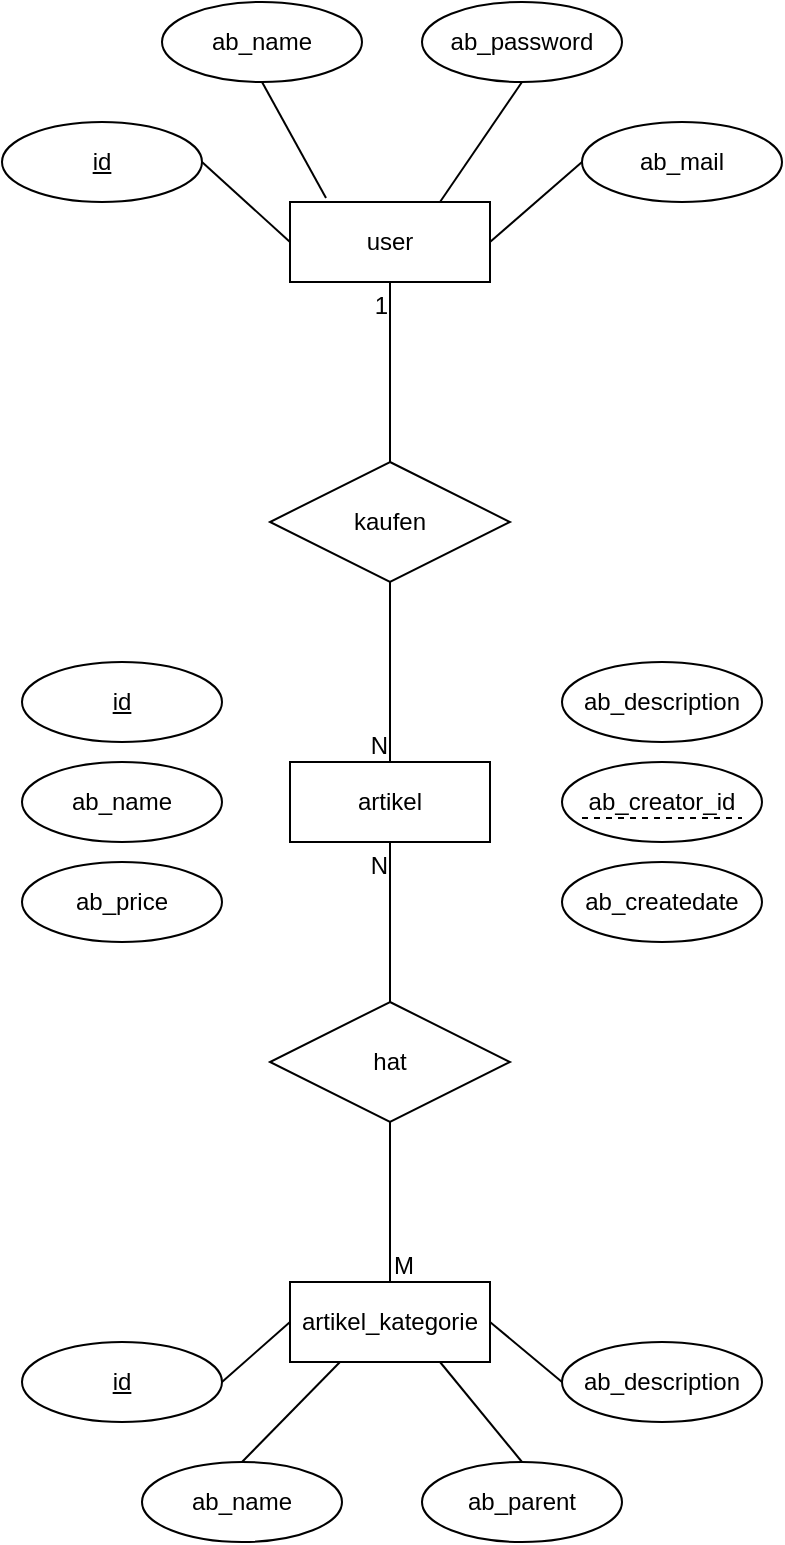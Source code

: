 <mxfile version="21.0.8" type="device"><diagram name="Seite-1" id="ZV3nzIBziyH_flWWY8eC"><mxGraphModel dx="1674" dy="726" grid="1" gridSize="10" guides="1" tooltips="1" connect="1" arrows="1" fold="1" page="1" pageScale="1" pageWidth="827" pageHeight="1169" math="0" shadow="0"><root><mxCell id="0"/><mxCell id="1" parent="0"/><mxCell id="EFklvMlEAQQdZlzFkGEN-4" value="user" style="whiteSpace=wrap;html=1;align=center;" vertex="1" parent="1"><mxGeometry x="364" y="190" width="100" height="40" as="geometry"/></mxCell><mxCell id="EFklvMlEAQQdZlzFkGEN-5" value="artikel" style="whiteSpace=wrap;html=1;align=center;" vertex="1" parent="1"><mxGeometry x="364" y="470" width="100" height="40" as="geometry"/></mxCell><mxCell id="EFklvMlEAQQdZlzFkGEN-6" value="artikel_kategorie" style="whiteSpace=wrap;html=1;align=center;" vertex="1" parent="1"><mxGeometry x="364" y="730" width="100" height="40" as="geometry"/></mxCell><mxCell id="EFklvMlEAQQdZlzFkGEN-7" value="&lt;u&gt;id&lt;/u&gt;" style="ellipse;whiteSpace=wrap;html=1;align=center;" vertex="1" parent="1"><mxGeometry x="220" y="150" width="100" height="40" as="geometry"/></mxCell><mxCell id="EFklvMlEAQQdZlzFkGEN-8" value="ab_name" style="ellipse;whiteSpace=wrap;html=1;align=center;" vertex="1" parent="1"><mxGeometry x="300" y="90" width="100" height="40" as="geometry"/></mxCell><mxCell id="EFklvMlEAQQdZlzFkGEN-9" value="ab_password" style="ellipse;whiteSpace=wrap;html=1;align=center;" vertex="1" parent="1"><mxGeometry x="430" y="90" width="100" height="40" as="geometry"/></mxCell><mxCell id="EFklvMlEAQQdZlzFkGEN-10" value="ab_mail" style="ellipse;whiteSpace=wrap;html=1;align=center;" vertex="1" parent="1"><mxGeometry x="510" y="150" width="100" height="40" as="geometry"/></mxCell><mxCell id="EFklvMlEAQQdZlzFkGEN-13" value="" style="endArrow=none;html=1;rounded=0;exitX=1;exitY=0.5;exitDx=0;exitDy=0;entryX=0;entryY=0.5;entryDx=0;entryDy=0;" edge="1" parent="1" source="EFklvMlEAQQdZlzFkGEN-7" target="EFklvMlEAQQdZlzFkGEN-4"><mxGeometry relative="1" as="geometry"><mxPoint x="330" y="370" as="sourcePoint"/><mxPoint x="350" y="160" as="targetPoint"/></mxGeometry></mxCell><mxCell id="EFklvMlEAQQdZlzFkGEN-14" value="" style="endArrow=none;html=1;rounded=0;exitX=0;exitY=0.5;exitDx=0;exitDy=0;entryX=1;entryY=0.5;entryDx=0;entryDy=0;" edge="1" parent="1" source="EFklvMlEAQQdZlzFkGEN-10" target="EFklvMlEAQQdZlzFkGEN-4"><mxGeometry relative="1" as="geometry"><mxPoint x="330" y="370" as="sourcePoint"/><mxPoint x="490" y="370" as="targetPoint"/></mxGeometry></mxCell><mxCell id="EFklvMlEAQQdZlzFkGEN-15" value="" style="endArrow=none;html=1;rounded=0;exitX=0.5;exitY=1;exitDx=0;exitDy=0;entryX=0.18;entryY=-0.05;entryDx=0;entryDy=0;entryPerimeter=0;" edge="1" parent="1" source="EFklvMlEAQQdZlzFkGEN-8" target="EFklvMlEAQQdZlzFkGEN-4"><mxGeometry relative="1" as="geometry"><mxPoint x="310" y="370" as="sourcePoint"/><mxPoint x="470" y="370" as="targetPoint"/></mxGeometry></mxCell><mxCell id="EFklvMlEAQQdZlzFkGEN-16" value="" style="endArrow=none;html=1;rounded=0;exitX=0.5;exitY=1;exitDx=0;exitDy=0;entryX=0.75;entryY=0;entryDx=0;entryDy=0;" edge="1" parent="1" source="EFklvMlEAQQdZlzFkGEN-9" target="EFklvMlEAQQdZlzFkGEN-4"><mxGeometry relative="1" as="geometry"><mxPoint x="430" y="160" as="sourcePoint"/><mxPoint x="590" y="160" as="targetPoint"/></mxGeometry></mxCell><mxCell id="EFklvMlEAQQdZlzFkGEN-17" value="kaufen" style="shape=rhombus;perimeter=rhombusPerimeter;whiteSpace=wrap;html=1;align=center;" vertex="1" parent="1"><mxGeometry x="354" y="320" width="120" height="60" as="geometry"/></mxCell><mxCell id="EFklvMlEAQQdZlzFkGEN-20" value="" style="endArrow=none;html=1;rounded=0;entryX=0.5;entryY=1;entryDx=0;entryDy=0;exitX=0.5;exitY=0;exitDx=0;exitDy=0;" edge="1" parent="1" source="EFklvMlEAQQdZlzFkGEN-17" target="EFklvMlEAQQdZlzFkGEN-4"><mxGeometry relative="1" as="geometry"><mxPoint x="310" y="380" as="sourcePoint"/><mxPoint x="490" y="370" as="targetPoint"/></mxGeometry></mxCell><mxCell id="EFklvMlEAQQdZlzFkGEN-21" value="1" style="resizable=0;html=1;whiteSpace=wrap;align=right;verticalAlign=bottom;" connectable="0" vertex="1" parent="EFklvMlEAQQdZlzFkGEN-20"><mxGeometry x="1" relative="1" as="geometry"><mxPoint y="20" as="offset"/></mxGeometry></mxCell><mxCell id="EFklvMlEAQQdZlzFkGEN-22" value="" style="endArrow=none;html=1;rounded=0;entryX=0.5;entryY=0;entryDx=0;entryDy=0;exitX=0.5;exitY=1;exitDx=0;exitDy=0;" edge="1" parent="1" source="EFklvMlEAQQdZlzFkGEN-17" target="EFklvMlEAQQdZlzFkGEN-5"><mxGeometry relative="1" as="geometry"><mxPoint x="330" y="370" as="sourcePoint"/><mxPoint x="490" y="370" as="targetPoint"/></mxGeometry></mxCell><mxCell id="EFklvMlEAQQdZlzFkGEN-23" value="N" style="resizable=0;html=1;whiteSpace=wrap;align=right;verticalAlign=bottom;" connectable="0" vertex="1" parent="EFklvMlEAQQdZlzFkGEN-22"><mxGeometry x="1" relative="1" as="geometry"/></mxCell><mxCell id="EFklvMlEAQQdZlzFkGEN-24" value="hat" style="shape=rhombus;perimeter=rhombusPerimeter;whiteSpace=wrap;html=1;align=center;" vertex="1" parent="1"><mxGeometry x="354" y="590" width="120" height="60" as="geometry"/></mxCell><mxCell id="EFklvMlEAQQdZlzFkGEN-25" value="" style="endArrow=none;html=1;rounded=0;entryX=0.5;entryY=1;entryDx=0;entryDy=0;exitX=0.5;exitY=0;exitDx=0;exitDy=0;" edge="1" parent="1" source="EFklvMlEAQQdZlzFkGEN-24" target="EFklvMlEAQQdZlzFkGEN-5"><mxGeometry relative="1" as="geometry"><mxPoint x="330" y="460" as="sourcePoint"/><mxPoint x="490" y="460" as="targetPoint"/></mxGeometry></mxCell><mxCell id="EFklvMlEAQQdZlzFkGEN-26" value="N" style="resizable=0;html=1;whiteSpace=wrap;align=right;verticalAlign=bottom;" connectable="0" vertex="1" parent="EFklvMlEAQQdZlzFkGEN-25"><mxGeometry x="1" relative="1" as="geometry"><mxPoint y="20" as="offset"/></mxGeometry></mxCell><mxCell id="EFklvMlEAQQdZlzFkGEN-30" value="" style="endArrow=none;html=1;rounded=0;exitX=0.5;exitY=0;exitDx=0;exitDy=0;entryX=0.5;entryY=1;entryDx=0;entryDy=0;" edge="1" parent="1" source="EFklvMlEAQQdZlzFkGEN-6" target="EFklvMlEAQQdZlzFkGEN-24"><mxGeometry relative="1" as="geometry"><mxPoint x="330" y="460" as="sourcePoint"/><mxPoint x="490" y="460" as="targetPoint"/></mxGeometry></mxCell><mxCell id="EFklvMlEAQQdZlzFkGEN-31" value="M" style="resizable=0;html=1;whiteSpace=wrap;align=left;verticalAlign=bottom;" connectable="0" vertex="1" parent="EFklvMlEAQQdZlzFkGEN-30"><mxGeometry x="-1" relative="1" as="geometry"/></mxCell><mxCell id="EFklvMlEAQQdZlzFkGEN-33" value="&lt;u&gt;id&lt;/u&gt;" style="ellipse;whiteSpace=wrap;html=1;align=center;" vertex="1" parent="1"><mxGeometry x="230" y="760" width="100" height="40" as="geometry"/></mxCell><mxCell id="EFklvMlEAQQdZlzFkGEN-34" value="ab_name" style="ellipse;whiteSpace=wrap;html=1;align=center;" vertex="1" parent="1"><mxGeometry x="290" y="820" width="100" height="40" as="geometry"/></mxCell><mxCell id="EFklvMlEAQQdZlzFkGEN-35" value="ab_parent" style="ellipse;whiteSpace=wrap;html=1;align=center;" vertex="1" parent="1"><mxGeometry x="430" y="820" width="100" height="40" as="geometry"/></mxCell><mxCell id="EFklvMlEAQQdZlzFkGEN-36" value="ab_description" style="ellipse;whiteSpace=wrap;html=1;align=center;" vertex="1" parent="1"><mxGeometry x="500" y="760" width="100" height="40" as="geometry"/></mxCell><mxCell id="EFklvMlEAQQdZlzFkGEN-37" value="" style="endArrow=none;html=1;rounded=0;exitX=1;exitY=0.5;exitDx=0;exitDy=0;entryX=0;entryY=0.5;entryDx=0;entryDy=0;" edge="1" parent="1" source="EFklvMlEAQQdZlzFkGEN-33" target="EFklvMlEAQQdZlzFkGEN-6"><mxGeometry relative="1" as="geometry"><mxPoint x="330" y="640" as="sourcePoint"/><mxPoint x="490" y="640" as="targetPoint"/></mxGeometry></mxCell><mxCell id="EFklvMlEAQQdZlzFkGEN-39" value="" style="endArrow=none;html=1;rounded=0;exitX=1;exitY=0.5;exitDx=0;exitDy=0;entryX=0;entryY=0.5;entryDx=0;entryDy=0;" edge="1" parent="1" source="EFklvMlEAQQdZlzFkGEN-6" target="EFklvMlEAQQdZlzFkGEN-36"><mxGeometry relative="1" as="geometry"><mxPoint x="520" y="720" as="sourcePoint"/><mxPoint x="680" y="720" as="targetPoint"/></mxGeometry></mxCell><mxCell id="EFklvMlEAQQdZlzFkGEN-40" value="" style="endArrow=none;html=1;rounded=0;exitX=0.5;exitY=0;exitDx=0;exitDy=0;entryX=0.25;entryY=1;entryDx=0;entryDy=0;" edge="1" parent="1" source="EFklvMlEAQQdZlzFkGEN-34" target="EFklvMlEAQQdZlzFkGEN-6"><mxGeometry relative="1" as="geometry"><mxPoint x="100" y="840" as="sourcePoint"/><mxPoint x="260" y="840" as="targetPoint"/></mxGeometry></mxCell><mxCell id="EFklvMlEAQQdZlzFkGEN-41" value="" style="endArrow=none;html=1;rounded=0;exitX=0.5;exitY=0;exitDx=0;exitDy=0;entryX=0.75;entryY=1;entryDx=0;entryDy=0;" edge="1" parent="1" source="EFklvMlEAQQdZlzFkGEN-35" target="EFklvMlEAQQdZlzFkGEN-6"><mxGeometry relative="1" as="geometry"><mxPoint x="340" y="900" as="sourcePoint"/><mxPoint x="500" y="900" as="targetPoint"/></mxGeometry></mxCell><mxCell id="EFklvMlEAQQdZlzFkGEN-42" value="&lt;u&gt;id&lt;/u&gt;" style="ellipse;whiteSpace=wrap;html=1;align=center;" vertex="1" parent="1"><mxGeometry x="230" y="420" width="100" height="40" as="geometry"/></mxCell><mxCell id="EFklvMlEAQQdZlzFkGEN-43" value="ab_name" style="ellipse;whiteSpace=wrap;html=1;align=center;" vertex="1" parent="1"><mxGeometry x="230" y="470" width="100" height="40" as="geometry"/></mxCell><mxCell id="EFklvMlEAQQdZlzFkGEN-44" value="ab_price" style="ellipse;whiteSpace=wrap;html=1;align=center;" vertex="1" parent="1"><mxGeometry x="230" y="520" width="100" height="40" as="geometry"/></mxCell><mxCell id="EFklvMlEAQQdZlzFkGEN-45" value="ab_description" style="ellipse;whiteSpace=wrap;html=1;align=center;" vertex="1" parent="1"><mxGeometry x="500" y="420" width="100" height="40" as="geometry"/></mxCell><mxCell id="EFklvMlEAQQdZlzFkGEN-46" value="&lt;span&gt;ab_creator_id&lt;/span&gt;" style="ellipse;whiteSpace=wrap;html=1;align=center;fontStyle=0" vertex="1" parent="1"><mxGeometry x="500" y="470" width="100" height="40" as="geometry"/></mxCell><mxCell id="EFklvMlEAQQdZlzFkGEN-47" value="ab_createdate" style="ellipse;whiteSpace=wrap;html=1;align=center;" vertex="1" parent="1"><mxGeometry x="500" y="520" width="100" height="40" as="geometry"/></mxCell><mxCell id="EFklvMlEAQQdZlzFkGEN-48" value="" style="endArrow=none;dashed=1;html=1;rounded=0;fontStyle=0;endSize=10;startSize=10;jumpSize=10;" edge="1" parent="1"><mxGeometry width="50" height="50" relative="1" as="geometry"><mxPoint x="510" y="498" as="sourcePoint"/><mxPoint x="590" y="498" as="targetPoint"/><Array as="points"/></mxGeometry></mxCell></root></mxGraphModel></diagram></mxfile>